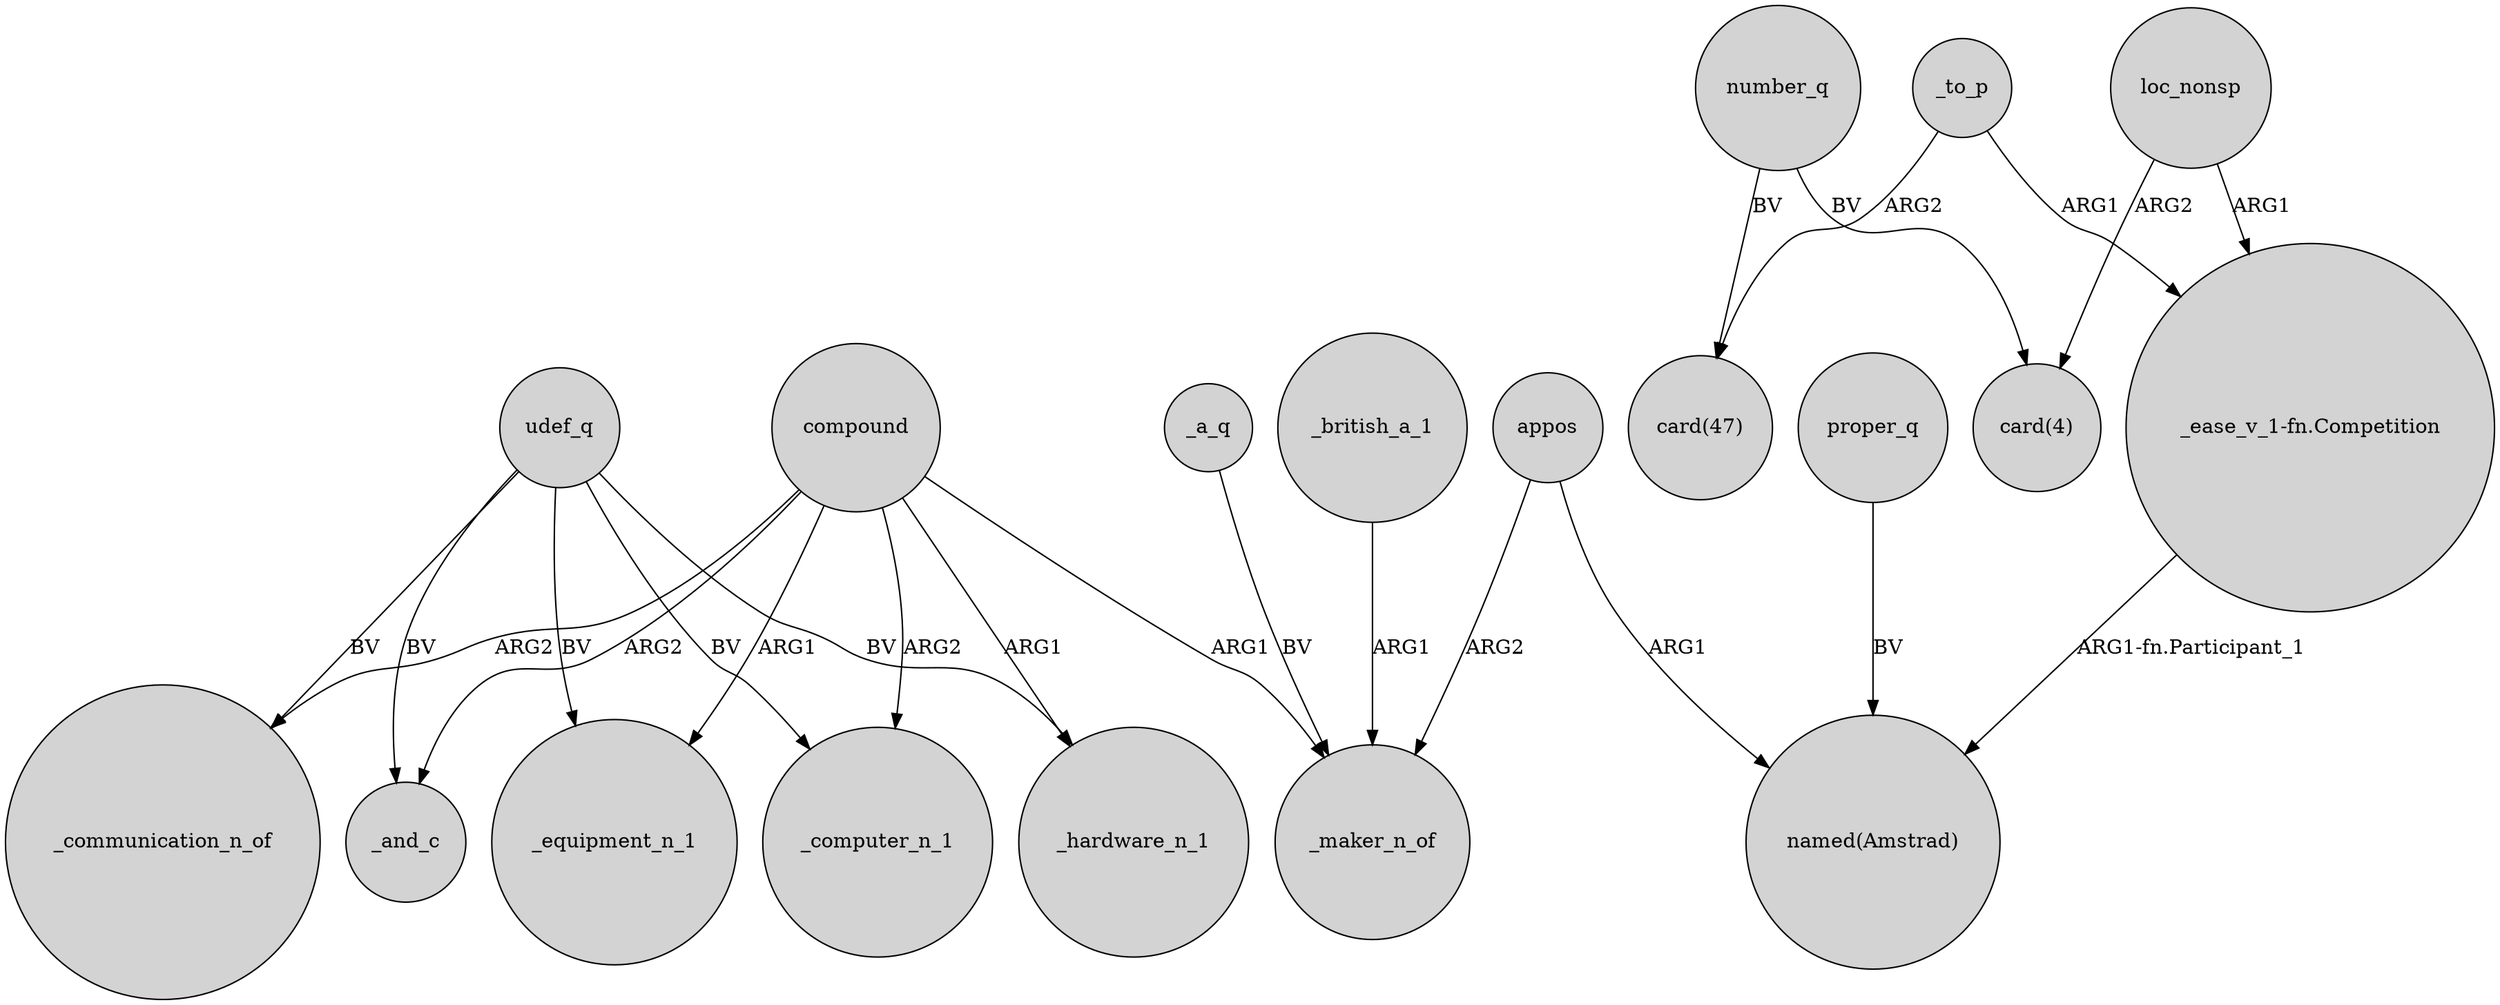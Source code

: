 digraph {
	node [shape=circle style=filled]
	udef_q -> _equipment_n_1 [label=BV]
	_british_a_1 -> _maker_n_of [label=ARG1]
	compound -> _equipment_n_1 [label=ARG1]
	proper_q -> "named(Amstrad)" [label=BV]
	compound -> _computer_n_1 [label=ARG2]
	appos -> "named(Amstrad)" [label=ARG1]
	udef_q -> _and_c [label=BV]
	_to_p -> "card(47)" [label=ARG2]
	compound -> _and_c [label=ARG2]
	number_q -> "card(47)" [label=BV]
	udef_q -> _communication_n_of [label=BV]
	appos -> _maker_n_of [label=ARG2]
	udef_q -> _computer_n_1 [label=BV]
	"_ease_v_1-fn.Competition" -> "named(Amstrad)" [label="ARG1-fn.Participant_1"]
	compound -> _hardware_n_1 [label=ARG1]
	compound -> _communication_n_of [label=ARG2]
	number_q -> "card(4)" [label=BV]
	compound -> _maker_n_of [label=ARG1]
	_to_p -> "_ease_v_1-fn.Competition" [label=ARG1]
	loc_nonsp -> "card(4)" [label=ARG2]
	loc_nonsp -> "_ease_v_1-fn.Competition" [label=ARG1]
	_a_q -> _maker_n_of [label=BV]
	udef_q -> _hardware_n_1 [label=BV]
}

